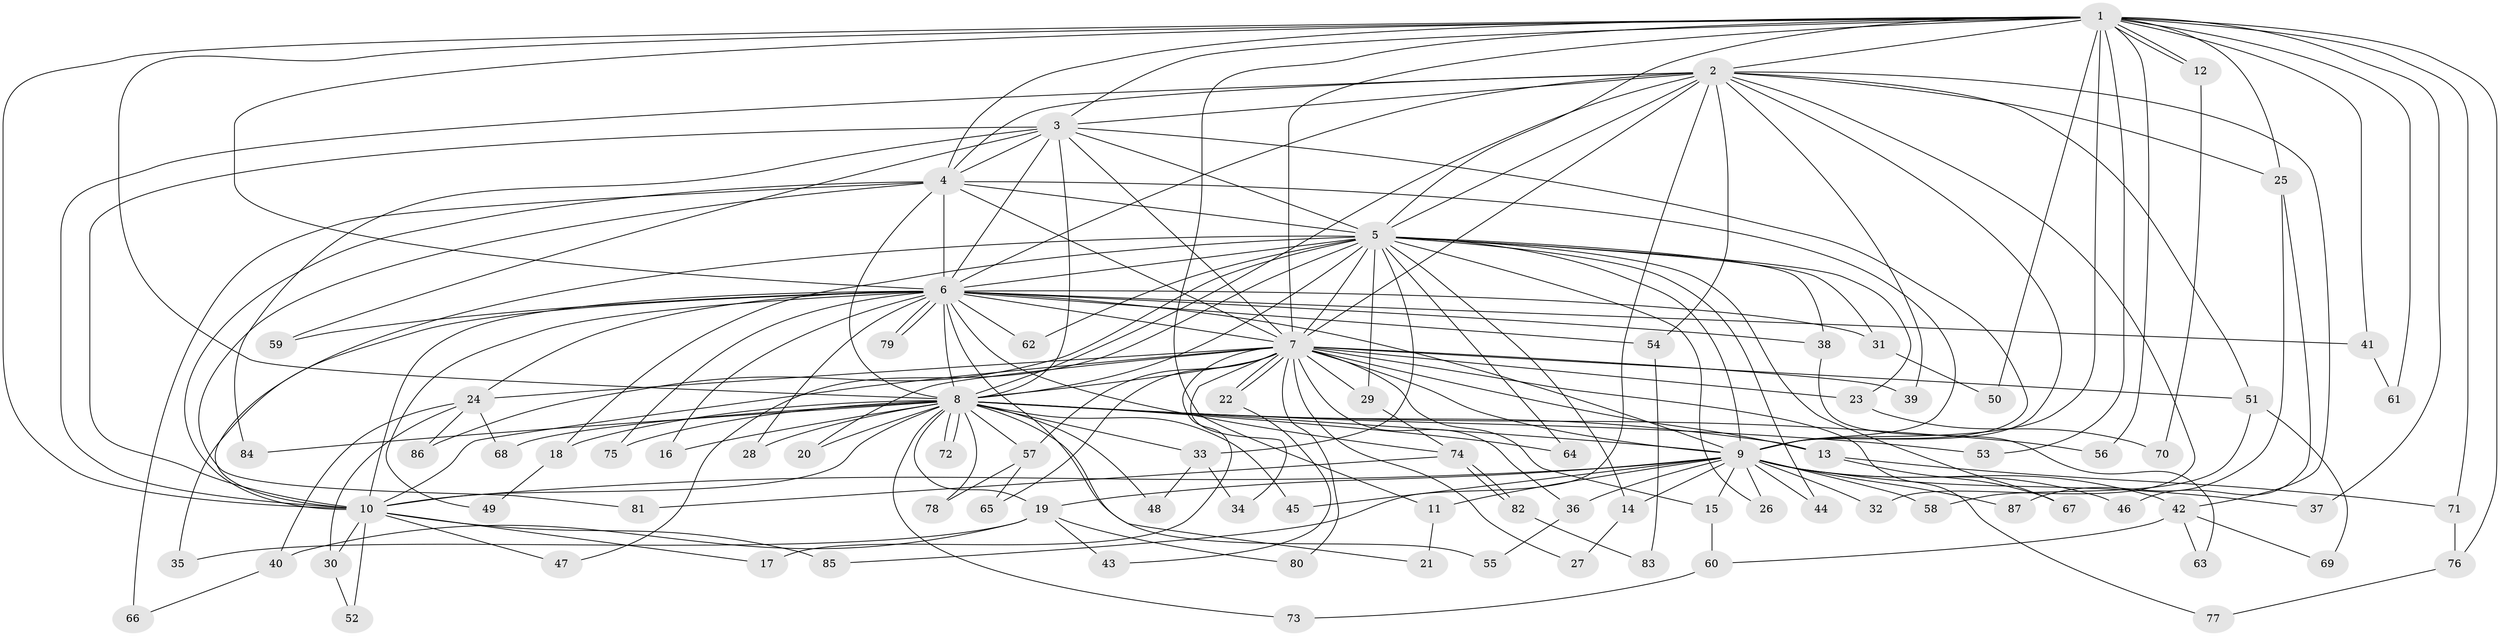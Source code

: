 // coarse degree distribution, {17: 0.02702702702702703, 3: 0.2702702702702703, 11: 0.02702702702702703, 16: 0.02702702702702703, 2: 0.2702702702702703, 20: 0.05405405405405406, 15: 0.02702702702702703, 4: 0.08108108108108109, 6: 0.08108108108108109, 5: 0.02702702702702703, 1: 0.05405405405405406, 19: 0.02702702702702703, 9: 0.02702702702702703}
// Generated by graph-tools (version 1.1) at 2025/36/03/04/25 23:36:38]
// undirected, 87 vertices, 199 edges
graph export_dot {
  node [color=gray90,style=filled];
  1;
  2;
  3;
  4;
  5;
  6;
  7;
  8;
  9;
  10;
  11;
  12;
  13;
  14;
  15;
  16;
  17;
  18;
  19;
  20;
  21;
  22;
  23;
  24;
  25;
  26;
  27;
  28;
  29;
  30;
  31;
  32;
  33;
  34;
  35;
  36;
  37;
  38;
  39;
  40;
  41;
  42;
  43;
  44;
  45;
  46;
  47;
  48;
  49;
  50;
  51;
  52;
  53;
  54;
  55;
  56;
  57;
  58;
  59;
  60;
  61;
  62;
  63;
  64;
  65;
  66;
  67;
  68;
  69;
  70;
  71;
  72;
  73;
  74;
  75;
  76;
  77;
  78;
  79;
  80;
  81;
  82;
  83;
  84;
  85;
  86;
  87;
  1 -- 2;
  1 -- 3;
  1 -- 4;
  1 -- 5;
  1 -- 6;
  1 -- 7;
  1 -- 8;
  1 -- 9;
  1 -- 10;
  1 -- 11;
  1 -- 12;
  1 -- 12;
  1 -- 25;
  1 -- 37;
  1 -- 41;
  1 -- 50;
  1 -- 53;
  1 -- 56;
  1 -- 61;
  1 -- 71;
  1 -- 76;
  2 -- 3;
  2 -- 4;
  2 -- 5;
  2 -- 6;
  2 -- 7;
  2 -- 8;
  2 -- 9;
  2 -- 10;
  2 -- 25;
  2 -- 32;
  2 -- 39;
  2 -- 42;
  2 -- 51;
  2 -- 54;
  2 -- 85;
  3 -- 4;
  3 -- 5;
  3 -- 6;
  3 -- 7;
  3 -- 8;
  3 -- 9;
  3 -- 10;
  3 -- 59;
  3 -- 84;
  4 -- 5;
  4 -- 6;
  4 -- 7;
  4 -- 8;
  4 -- 9;
  4 -- 10;
  4 -- 66;
  4 -- 81;
  5 -- 6;
  5 -- 7;
  5 -- 8;
  5 -- 9;
  5 -- 10;
  5 -- 14;
  5 -- 18;
  5 -- 23;
  5 -- 26;
  5 -- 29;
  5 -- 31;
  5 -- 33;
  5 -- 38;
  5 -- 44;
  5 -- 47;
  5 -- 62;
  5 -- 64;
  5 -- 67;
  5 -- 86;
  6 -- 7;
  6 -- 8;
  6 -- 9;
  6 -- 10;
  6 -- 16;
  6 -- 21;
  6 -- 24;
  6 -- 28;
  6 -- 31;
  6 -- 35;
  6 -- 38;
  6 -- 41;
  6 -- 49;
  6 -- 54;
  6 -- 59;
  6 -- 62;
  6 -- 74;
  6 -- 75;
  6 -- 79;
  6 -- 79;
  7 -- 8;
  7 -- 9;
  7 -- 10;
  7 -- 13;
  7 -- 15;
  7 -- 17;
  7 -- 20;
  7 -- 22;
  7 -- 22;
  7 -- 23;
  7 -- 24;
  7 -- 27;
  7 -- 29;
  7 -- 34;
  7 -- 36;
  7 -- 39;
  7 -- 51;
  7 -- 57;
  7 -- 65;
  7 -- 77;
  7 -- 80;
  8 -- 9;
  8 -- 10;
  8 -- 13;
  8 -- 16;
  8 -- 18;
  8 -- 19;
  8 -- 20;
  8 -- 28;
  8 -- 33;
  8 -- 45;
  8 -- 48;
  8 -- 53;
  8 -- 55;
  8 -- 56;
  8 -- 57;
  8 -- 64;
  8 -- 68;
  8 -- 72;
  8 -- 72;
  8 -- 73;
  8 -- 75;
  8 -- 78;
  8 -- 84;
  9 -- 10;
  9 -- 11;
  9 -- 14;
  9 -- 15;
  9 -- 19;
  9 -- 26;
  9 -- 32;
  9 -- 36;
  9 -- 37;
  9 -- 42;
  9 -- 44;
  9 -- 45;
  9 -- 46;
  9 -- 58;
  9 -- 87;
  10 -- 17;
  10 -- 30;
  10 -- 47;
  10 -- 52;
  10 -- 85;
  11 -- 21;
  12 -- 70;
  13 -- 67;
  13 -- 71;
  14 -- 27;
  15 -- 60;
  18 -- 49;
  19 -- 35;
  19 -- 40;
  19 -- 43;
  19 -- 80;
  22 -- 43;
  23 -- 70;
  24 -- 30;
  24 -- 40;
  24 -- 68;
  24 -- 86;
  25 -- 46;
  25 -- 87;
  29 -- 74;
  30 -- 52;
  31 -- 50;
  33 -- 34;
  33 -- 48;
  36 -- 55;
  38 -- 63;
  40 -- 66;
  41 -- 61;
  42 -- 60;
  42 -- 63;
  42 -- 69;
  51 -- 58;
  51 -- 69;
  54 -- 83;
  57 -- 65;
  57 -- 78;
  60 -- 73;
  71 -- 76;
  74 -- 81;
  74 -- 82;
  74 -- 82;
  76 -- 77;
  82 -- 83;
}
